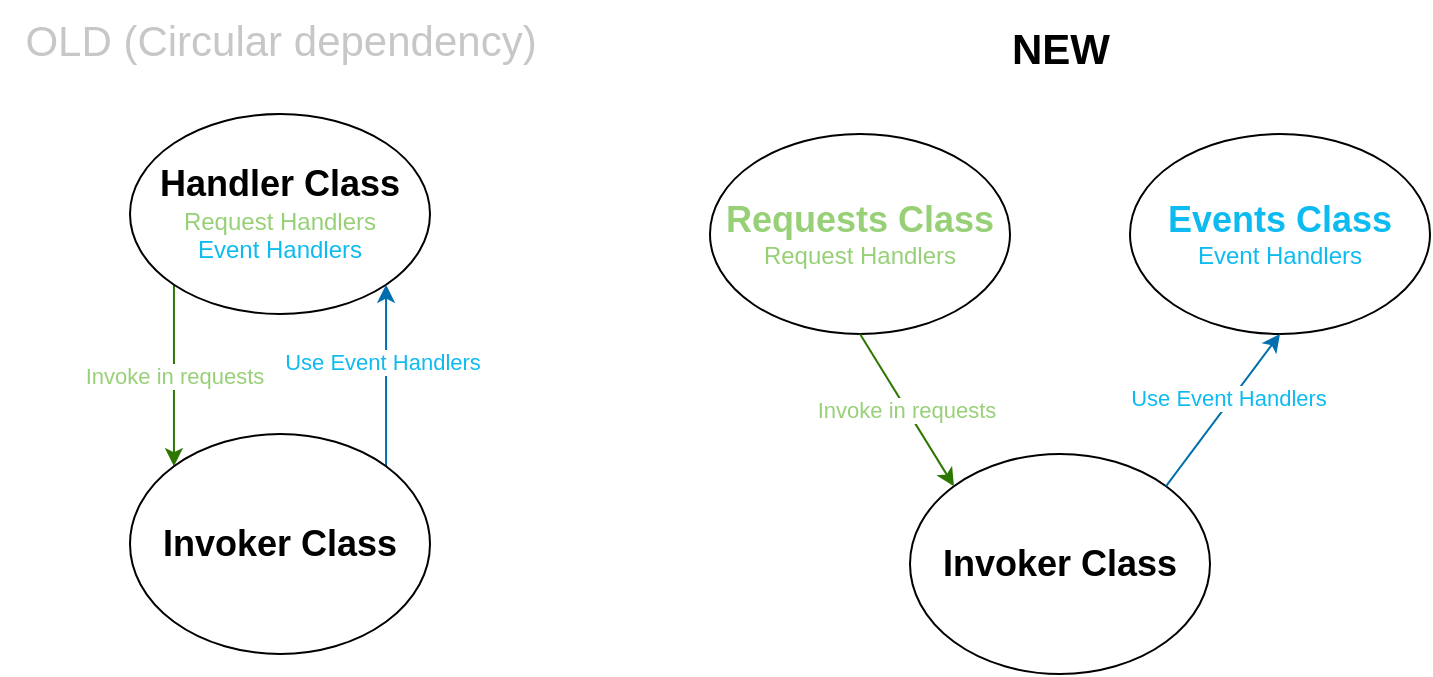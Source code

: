 <mxfile version="24.7.5">
  <diagram name="Page-1" id="_wrUZ2G7mPHjzHLz-zgs">
    <mxGraphModel dx="989" dy="577" grid="1" gridSize="10" guides="1" tooltips="1" connect="1" arrows="1" fold="1" page="1" pageScale="1" pageWidth="827" pageHeight="1169" math="0" shadow="0">
      <root>
        <mxCell id="0" />
        <mxCell id="1" parent="0" />
        <mxCell id="E08D3-PspMYsn6ZNW5-s-6" value="&lt;font color=&quot;#97d077&quot;&gt;Invoke in requests&lt;/font&gt;" style="edgeStyle=orthogonalEdgeStyle;rounded=0;orthogonalLoop=1;jettySize=auto;html=1;exitX=0;exitY=1;exitDx=0;exitDy=0;entryX=0;entryY=0;entryDx=0;entryDy=0;fillColor=#60a917;strokeColor=#2D7600;" edge="1" parent="1" source="E08D3-PspMYsn6ZNW5-s-1" target="E08D3-PspMYsn6ZNW5-s-2">
          <mxGeometry relative="1" as="geometry" />
        </mxCell>
        <mxCell id="E08D3-PspMYsn6ZNW5-s-1" value="&lt;font style=&quot;font-size: 18px;&quot;&gt;&lt;b style=&quot;&quot;&gt;Handler Class&lt;br&gt;&lt;/b&gt;&lt;/font&gt;&lt;font color=&quot;#97d077&quot;&gt;Request Handlers&lt;br&gt;&lt;/font&gt;&lt;font color=&quot;#0ebbf0&quot;&gt;Event Handlers&lt;/font&gt;" style="ellipse;whiteSpace=wrap;html=1;" vertex="1" parent="1">
          <mxGeometry x="100" y="210" width="150" height="100" as="geometry" />
        </mxCell>
        <mxCell id="E08D3-PspMYsn6ZNW5-s-5" style="edgeStyle=orthogonalEdgeStyle;rounded=0;orthogonalLoop=1;jettySize=auto;html=1;exitX=1;exitY=0;exitDx=0;exitDy=0;entryX=1;entryY=1;entryDx=0;entryDy=0;fillColor=#1ba1e2;strokeColor=#006EAF;" edge="1" parent="1" source="E08D3-PspMYsn6ZNW5-s-2" target="E08D3-PspMYsn6ZNW5-s-1">
          <mxGeometry relative="1" as="geometry" />
        </mxCell>
        <mxCell id="E08D3-PspMYsn6ZNW5-s-7" value="&lt;font color=&quot;#0ebbf0&quot;&gt;Use Event Handlers&lt;/font&gt;" style="edgeLabel;html=1;align=center;verticalAlign=middle;resizable=0;points=[];" vertex="1" connectable="0" parent="E08D3-PspMYsn6ZNW5-s-5">
          <mxGeometry x="0.149" y="2" relative="1" as="geometry">
            <mxPoint as="offset" />
          </mxGeometry>
        </mxCell>
        <mxCell id="E08D3-PspMYsn6ZNW5-s-2" value="&lt;font style=&quot;font-size: 18px;&quot;&gt;&lt;b&gt;Invoker Class&lt;/b&gt;&lt;/font&gt;" style="ellipse;whiteSpace=wrap;html=1;" vertex="1" parent="1">
          <mxGeometry x="100" y="370" width="150" height="110" as="geometry" />
        </mxCell>
        <mxCell id="E08D3-PspMYsn6ZNW5-s-9" value="&lt;span style=&quot;font-size: 18px;&quot;&gt;&lt;b&gt;&lt;font color=&quot;#97d077&quot;&gt;Requests Class&lt;br&gt;&lt;/font&gt;&lt;/b&gt;&lt;/span&gt;&lt;span style=&quot;color: rgb(151, 208, 119);&quot;&gt;Request Handlers&lt;/span&gt;" style="ellipse;whiteSpace=wrap;html=1;" vertex="1" parent="1">
          <mxGeometry x="390" y="220" width="150" height="100" as="geometry" />
        </mxCell>
        <mxCell id="E08D3-PspMYsn6ZNW5-s-12" value="&lt;font style=&quot;font-size: 18px;&quot;&gt;&lt;b&gt;Invoker Class&lt;/b&gt;&lt;/font&gt;" style="ellipse;whiteSpace=wrap;html=1;" vertex="1" parent="1">
          <mxGeometry x="490" y="380" width="150" height="110" as="geometry" />
        </mxCell>
        <mxCell id="E08D3-PspMYsn6ZNW5-s-13" value="&lt;font color=&quot;#0ebbf0&quot; style=&quot;font-size: 18px;&quot;&gt;&lt;b style=&quot;&quot;&gt;Events Class&lt;br&gt;&lt;/b&gt;&lt;/font&gt;&lt;span style=&quot;color: rgb(14, 187, 240);&quot;&gt;Event Handlers&lt;/span&gt;" style="ellipse;whiteSpace=wrap;html=1;" vertex="1" parent="1">
          <mxGeometry x="600" y="220" width="150" height="100" as="geometry" />
        </mxCell>
        <mxCell id="E08D3-PspMYsn6ZNW5-s-14" style="rounded=0;orthogonalLoop=1;jettySize=auto;html=1;exitX=1;exitY=0;exitDx=0;exitDy=0;entryX=0.5;entryY=1;entryDx=0;entryDy=0;fillColor=#1ba1e2;strokeColor=#006EAF;" edge="1" parent="1" source="E08D3-PspMYsn6ZNW5-s-12" target="E08D3-PspMYsn6ZNW5-s-13">
          <mxGeometry relative="1" as="geometry">
            <mxPoint x="640" y="390" as="sourcePoint" />
            <mxPoint x="640" y="299" as="targetPoint" />
          </mxGeometry>
        </mxCell>
        <mxCell id="E08D3-PspMYsn6ZNW5-s-15" value="&lt;font color=&quot;#0ebbf0&quot;&gt;Use Event Handlers&lt;/font&gt;" style="edgeLabel;html=1;align=center;verticalAlign=middle;resizable=0;points=[];" vertex="1" connectable="0" parent="E08D3-PspMYsn6ZNW5-s-14">
          <mxGeometry x="0.149" y="2" relative="1" as="geometry">
            <mxPoint as="offset" />
          </mxGeometry>
        </mxCell>
        <mxCell id="E08D3-PspMYsn6ZNW5-s-16" value="&lt;font color=&quot;#97d077&quot;&gt;Invoke in requests&lt;/font&gt;" style="rounded=0;orthogonalLoop=1;jettySize=auto;html=1;exitX=0.5;exitY=1;exitDx=0;exitDy=0;entryX=0;entryY=0;entryDx=0;entryDy=0;fillColor=#60a917;strokeColor=#2D7600;" edge="1" parent="1" source="E08D3-PspMYsn6ZNW5-s-9" target="E08D3-PspMYsn6ZNW5-s-12">
          <mxGeometry relative="1" as="geometry">
            <mxPoint x="400" y="340" as="sourcePoint" />
            <mxPoint x="400" y="431" as="targetPoint" />
          </mxGeometry>
        </mxCell>
        <mxCell id="E08D3-PspMYsn6ZNW5-s-17" value="&lt;font color=&quot;#c7c7c7&quot; style=&quot;font-size: 21px;&quot;&gt;OLD (Circular dependency)&lt;/font&gt;" style="text;html=1;align=center;verticalAlign=middle;resizable=0;points=[];autosize=1;strokeColor=none;fillColor=none;" vertex="1" parent="1">
          <mxGeometry x="35" y="153" width="280" height="40" as="geometry" />
        </mxCell>
        <mxCell id="E08D3-PspMYsn6ZNW5-s-18" value="&lt;font style=&quot;font-size: 21px;&quot;&gt;&lt;b&gt;NEW&lt;/b&gt;&lt;/font&gt;&lt;div style=&quot;font-size: 21px;&quot;&gt;&lt;br&gt;&lt;/div&gt;" style="text;html=1;align=center;verticalAlign=middle;resizable=0;points=[];autosize=1;strokeColor=none;fillColor=none;" vertex="1" parent="1">
          <mxGeometry x="530" y="160" width="70" height="60" as="geometry" />
        </mxCell>
      </root>
    </mxGraphModel>
  </diagram>
</mxfile>
